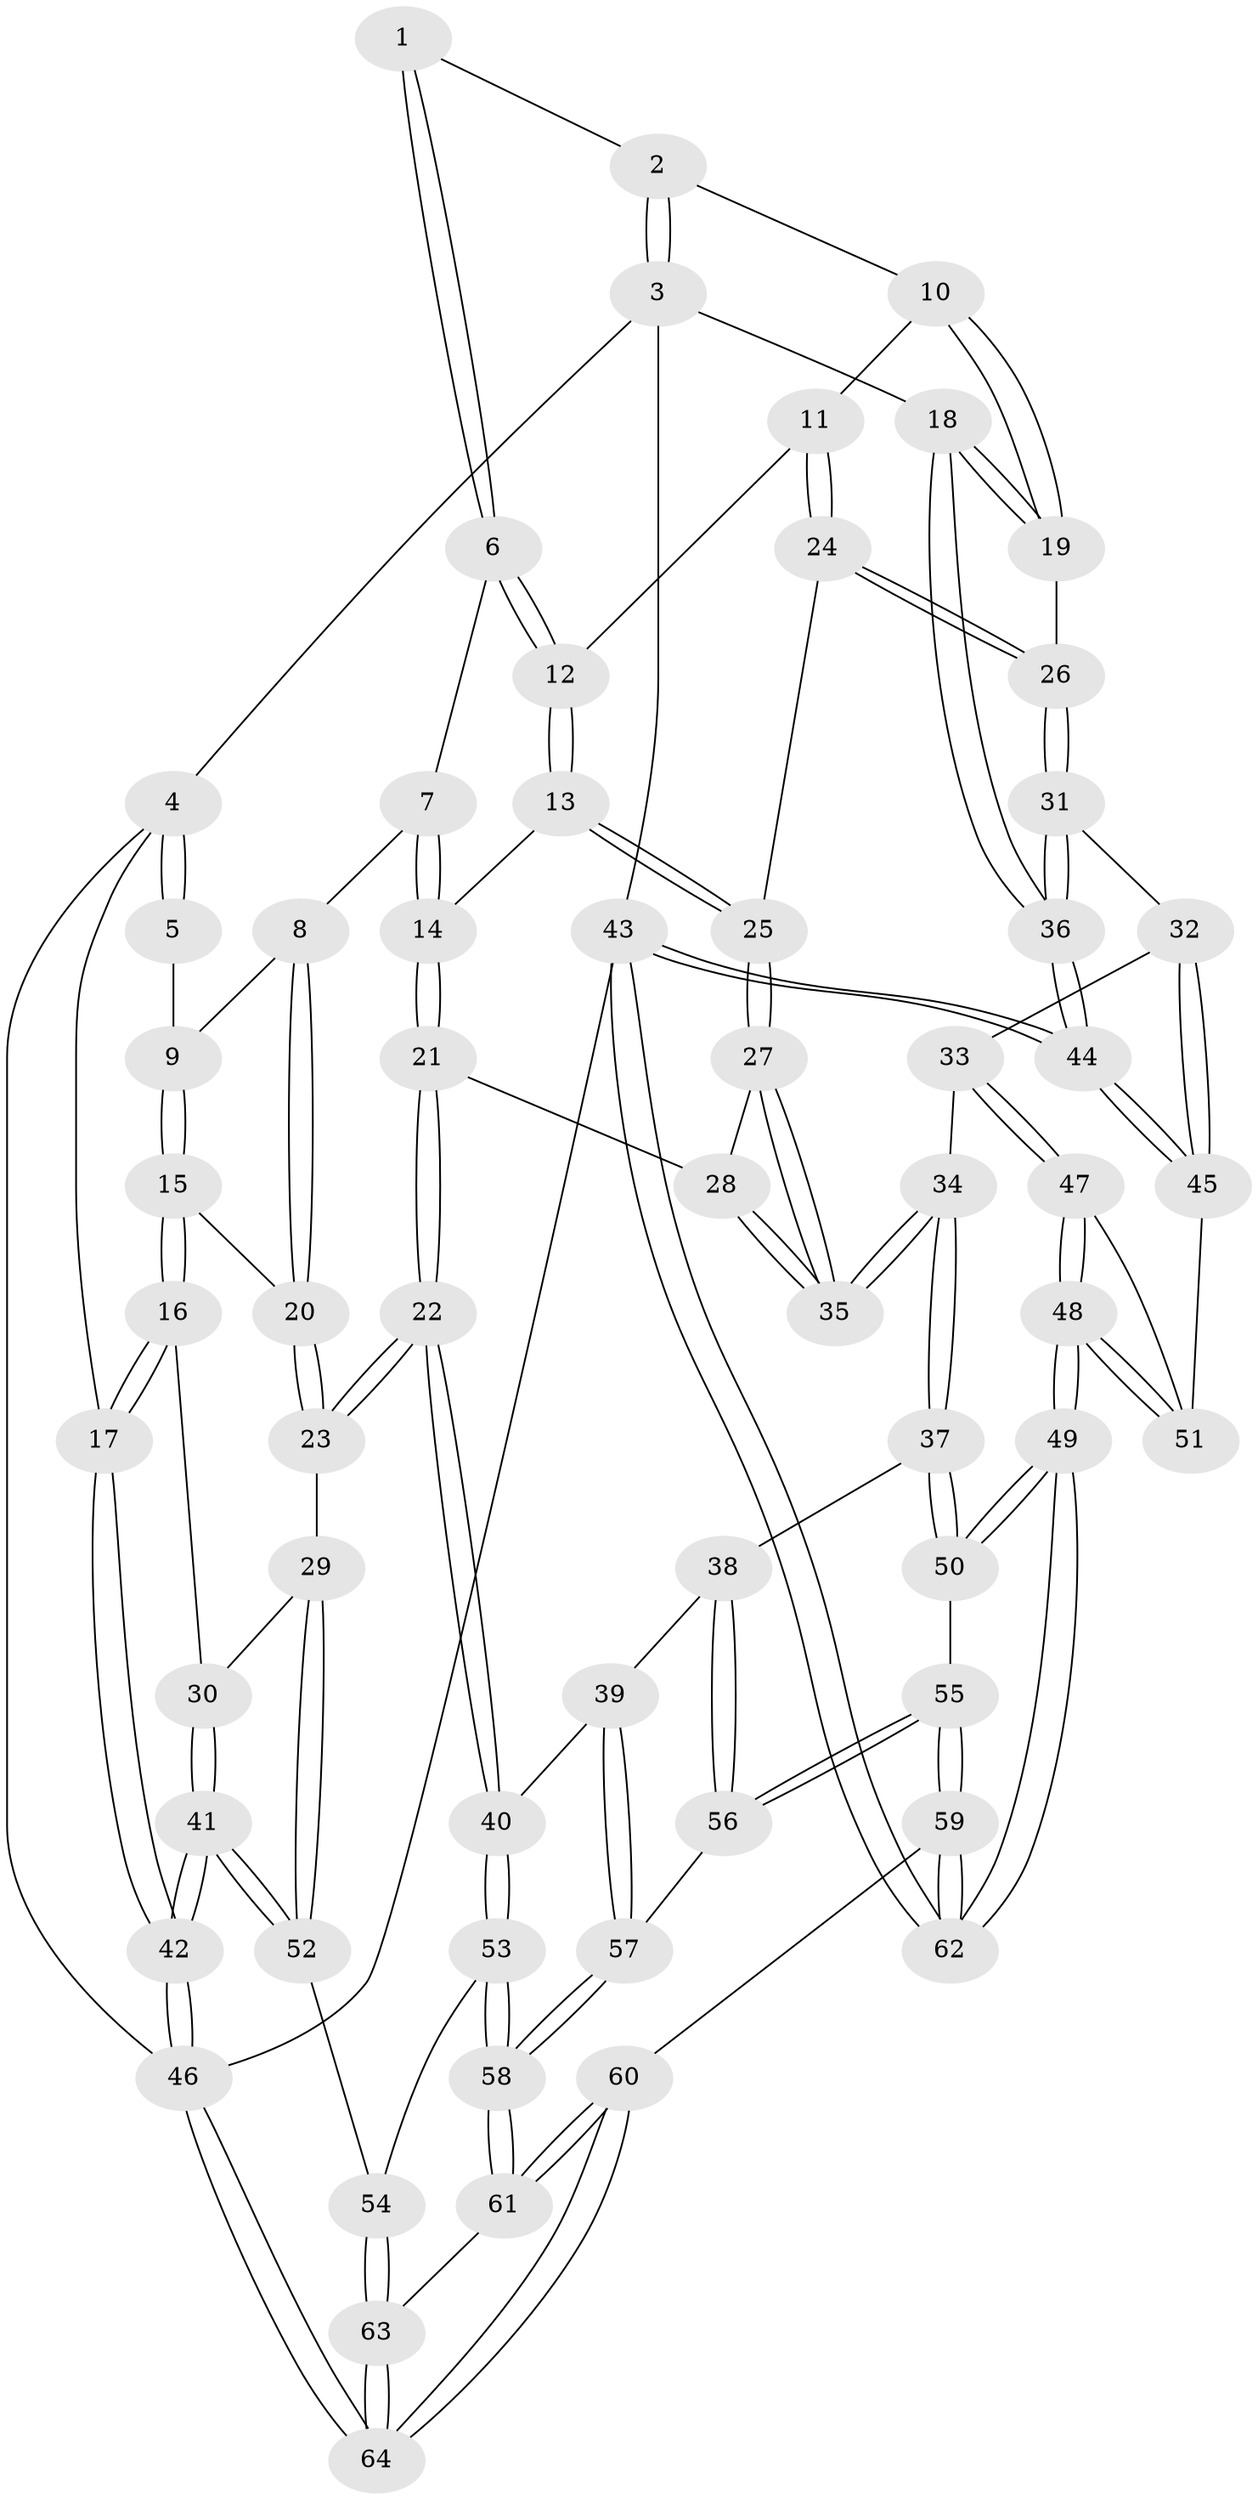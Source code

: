 // Generated by graph-tools (version 1.1) at 2025/03/03/09/25 03:03:25]
// undirected, 64 vertices, 157 edges
graph export_dot {
graph [start="1"]
  node [color=gray90,style=filled];
  1 [pos="+0.5029488394944442+0"];
  2 [pos="+0.9636461823608276+0"];
  3 [pos="+1+0"];
  4 [pos="+0+0"];
  5 [pos="+0.19935182139740534+0"];
  6 [pos="+0.573380035779067+0.09441899157721803"];
  7 [pos="+0.33794769706973377+0.10547888422906701"];
  8 [pos="+0.30874989278896336+0.09264347016612232"];
  9 [pos="+0.2974830251410373+0.07532647383364867"];
  10 [pos="+0.7857401964308073+0.09456608625303066"];
  11 [pos="+0.689091244999228+0.14584262819463173"];
  12 [pos="+0.6514837146246322+0.15138652094406388"];
  13 [pos="+0.5667256722109174+0.2403939369821169"];
  14 [pos="+0.516167053051817+0.27296988523360277"];
  15 [pos="+0.08885877870817985+0.26191940255011015"];
  16 [pos="+0+0.32340448401311545"];
  17 [pos="+0+0.2725842176861052"];
  18 [pos="+1+0.2549744067196923"];
  19 [pos="+0.8826146821040924+0.28171427030259333"];
  20 [pos="+0.28716262439033075+0.28957921158032196"];
  21 [pos="+0.47829863899330993+0.4105304468786801"];
  22 [pos="+0.33227905900005844+0.5070326373287651"];
  23 [pos="+0.31812647915319103+0.5045015572711038"];
  24 [pos="+0.7130316087745503+0.35943708759133053"];
  25 [pos="+0.6906508384304095+0.37145901404015236"];
  26 [pos="+0.8429667271809193+0.3796270133507356"];
  27 [pos="+0.6830542248392144+0.3791374696778096"];
  28 [pos="+0.5379844280705444+0.4225368806749708"];
  29 [pos="+0.3084801256445167+0.50746899749927"];
  30 [pos="+0.13432849578165262+0.4549113664634701"];
  31 [pos="+0.870605295145116+0.4713607894028552"];
  32 [pos="+0.8539566680086148+0.5084858745866199"];
  33 [pos="+0.7641562765330365+0.5936113499117104"];
  34 [pos="+0.71698463536752+0.5935475331834592"];
  35 [pos="+0.7164746832076265+0.5927111489911274"];
  36 [pos="+1+0.44474248885860923"];
  37 [pos="+0.6356943293950117+0.6551808079874804"];
  38 [pos="+0.5829364182297663+0.6532009665870964"];
  39 [pos="+0.4502668843676428+0.6319813325980633"];
  40 [pos="+0.39620079837508565+0.58581979507008"];
  41 [pos="+0+0.8845950697682211"];
  42 [pos="+0+0.9003971371555202"];
  43 [pos="+1+1"];
  44 [pos="+1+0.7486660355823067"];
  45 [pos="+1+0.7326542164797943"];
  46 [pos="+0+1"];
  47 [pos="+0.7641598600482429+0.593617204839804"];
  48 [pos="+0.8266374506713355+0.8374270408747356"];
  49 [pos="+0.7788734046327473+0.9122435476372314"];
  50 [pos="+0.6576023639786848+0.8093473660149697"];
  51 [pos="+1+0.7466789095237052"];
  52 [pos="+0.1448868809218882+0.7604395753994276"];
  53 [pos="+0.33868181831901034+0.7845041439373824"];
  54 [pos="+0.19401400866305038+0.7944448100573804"];
  55 [pos="+0.5540582492515824+0.8397858927167305"];
  56 [pos="+0.5366238941565101+0.8324504870113101"];
  57 [pos="+0.462843863771765+0.8170696012336702"];
  58 [pos="+0.40947822811226664+0.8723925999087684"];
  59 [pos="+0.5795844028630023+1"];
  60 [pos="+0.45550742704780467+1"];
  61 [pos="+0.39567892175931557+0.9056410474548485"];
  62 [pos="+0.7869936714544802+1"];
  63 [pos="+0.26057257228139935+0.8744635019930445"];
  64 [pos="+0.11395835441429408+1"];
  1 -- 2;
  1 -- 6;
  1 -- 6;
  2 -- 3;
  2 -- 3;
  2 -- 10;
  3 -- 4;
  3 -- 18;
  3 -- 43;
  4 -- 5;
  4 -- 5;
  4 -- 17;
  4 -- 46;
  5 -- 9;
  6 -- 7;
  6 -- 12;
  6 -- 12;
  7 -- 8;
  7 -- 14;
  7 -- 14;
  8 -- 9;
  8 -- 20;
  8 -- 20;
  9 -- 15;
  9 -- 15;
  10 -- 11;
  10 -- 19;
  10 -- 19;
  11 -- 12;
  11 -- 24;
  11 -- 24;
  12 -- 13;
  12 -- 13;
  13 -- 14;
  13 -- 25;
  13 -- 25;
  14 -- 21;
  14 -- 21;
  15 -- 16;
  15 -- 16;
  15 -- 20;
  16 -- 17;
  16 -- 17;
  16 -- 30;
  17 -- 42;
  17 -- 42;
  18 -- 19;
  18 -- 19;
  18 -- 36;
  18 -- 36;
  19 -- 26;
  20 -- 23;
  20 -- 23;
  21 -- 22;
  21 -- 22;
  21 -- 28;
  22 -- 23;
  22 -- 23;
  22 -- 40;
  22 -- 40;
  23 -- 29;
  24 -- 25;
  24 -- 26;
  24 -- 26;
  25 -- 27;
  25 -- 27;
  26 -- 31;
  26 -- 31;
  27 -- 28;
  27 -- 35;
  27 -- 35;
  28 -- 35;
  28 -- 35;
  29 -- 30;
  29 -- 52;
  29 -- 52;
  30 -- 41;
  30 -- 41;
  31 -- 32;
  31 -- 36;
  31 -- 36;
  32 -- 33;
  32 -- 45;
  32 -- 45;
  33 -- 34;
  33 -- 47;
  33 -- 47;
  34 -- 35;
  34 -- 35;
  34 -- 37;
  34 -- 37;
  36 -- 44;
  36 -- 44;
  37 -- 38;
  37 -- 50;
  37 -- 50;
  38 -- 39;
  38 -- 56;
  38 -- 56;
  39 -- 40;
  39 -- 57;
  39 -- 57;
  40 -- 53;
  40 -- 53;
  41 -- 42;
  41 -- 42;
  41 -- 52;
  41 -- 52;
  42 -- 46;
  42 -- 46;
  43 -- 44;
  43 -- 44;
  43 -- 62;
  43 -- 62;
  43 -- 46;
  44 -- 45;
  44 -- 45;
  45 -- 51;
  46 -- 64;
  46 -- 64;
  47 -- 48;
  47 -- 48;
  47 -- 51;
  48 -- 49;
  48 -- 49;
  48 -- 51;
  48 -- 51;
  49 -- 50;
  49 -- 50;
  49 -- 62;
  49 -- 62;
  50 -- 55;
  52 -- 54;
  53 -- 54;
  53 -- 58;
  53 -- 58;
  54 -- 63;
  54 -- 63;
  55 -- 56;
  55 -- 56;
  55 -- 59;
  55 -- 59;
  56 -- 57;
  57 -- 58;
  57 -- 58;
  58 -- 61;
  58 -- 61;
  59 -- 60;
  59 -- 62;
  59 -- 62;
  60 -- 61;
  60 -- 61;
  60 -- 64;
  60 -- 64;
  61 -- 63;
  63 -- 64;
  63 -- 64;
}
